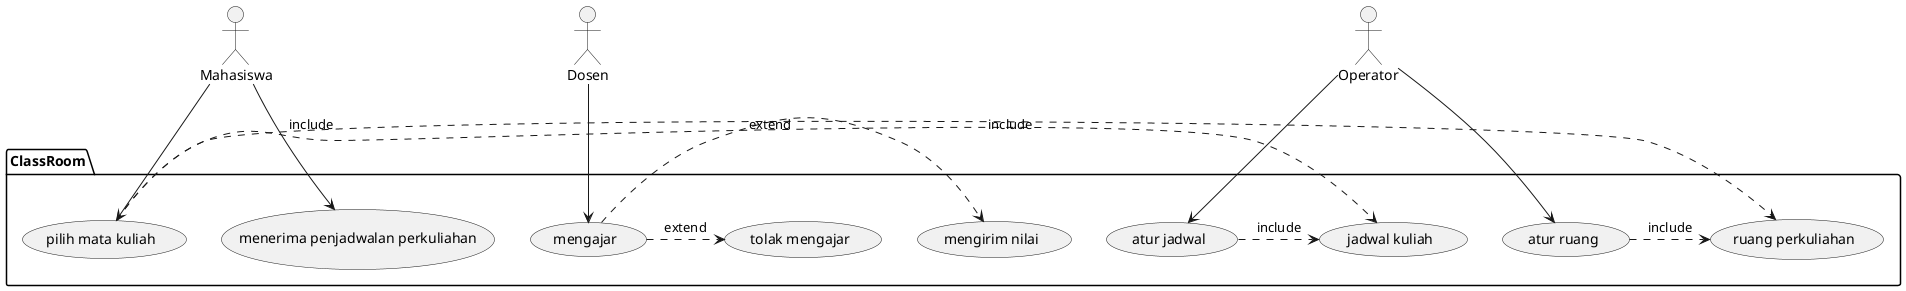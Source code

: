 @startuml Academic

actor Mahasiswa as mhs
actor Dosen as dsn
actor Operator as opr

package ClassRoom {
    usecase "pilih mata kuliah" as U1
    usecase "jadwal kuliah" as U2
    usecase "ruang perkuliahan" as U3
    usecase "menerima penjadwalan perkuliahan" as U4
    usecase "mengajar" as U7
    usecase "mengirim nilai" as U5
    usecase "tolak mengajar" as U6
    usecase "atur jadwal" as U8
    usecase "atur ruang" as U9
}

mhs --> U1
U1 .> U2 : include
U1 .> U3 : include
mhs --> U4
dsn --> U7
U7 .> U6 : extend
U7 .> U5 : extend
opr --> U8
opr --> U9
U8 .> U2 : include
U9 .> U3 : include

@enduml